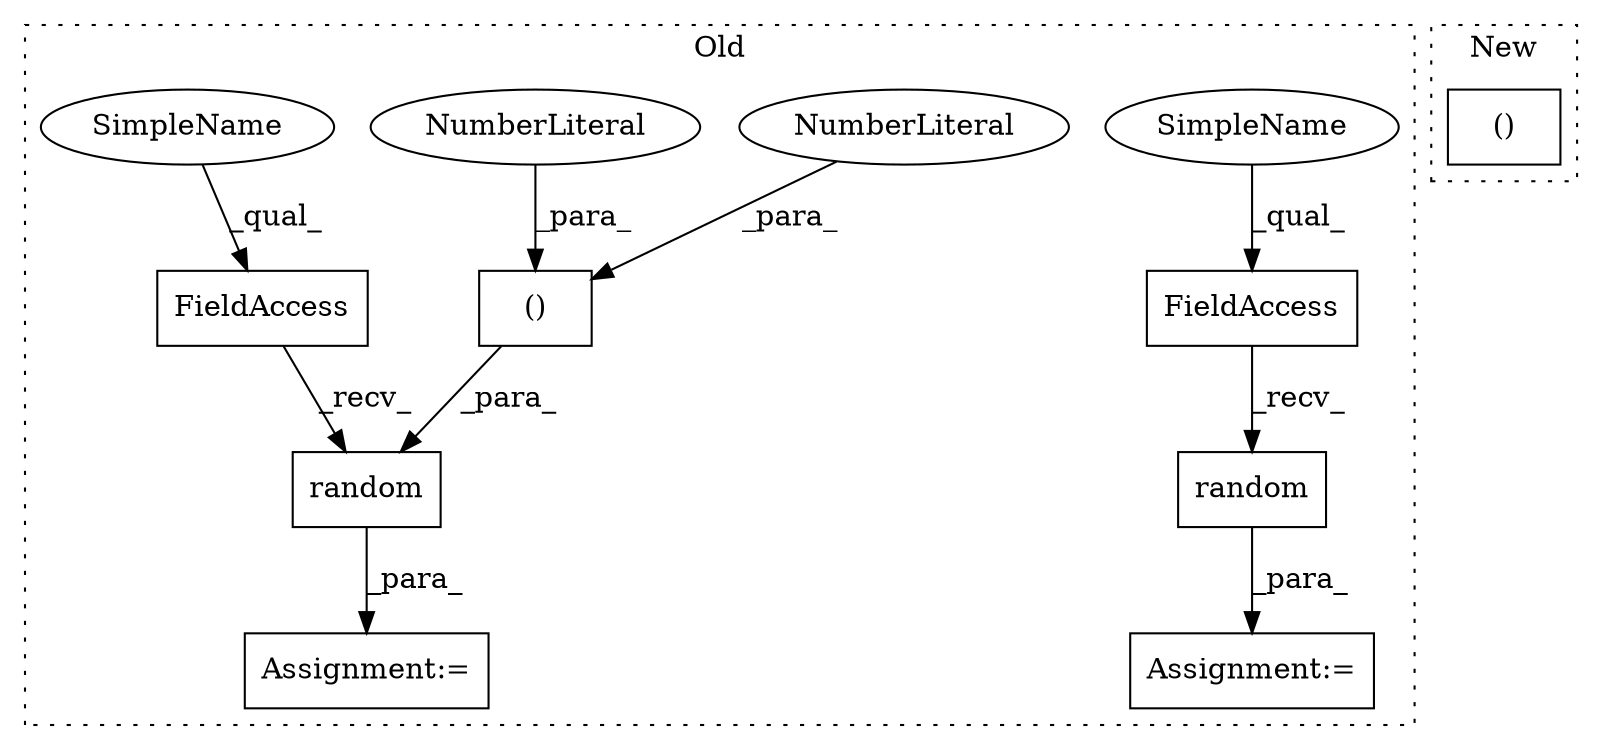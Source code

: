 digraph G {
subgraph cluster0 {
1 [label="random" a="32" s="42625,42643" l="7,1" shape="box"];
3 [label="Assignment:=" a="7" s="42611" l="1" shape="box"];
4 [label="FieldAccess" a="22" s="42612" l="12" shape="box"];
5 [label="()" a="106" s="42364" l="57" shape="box"];
6 [label="NumberLiteral" a="34" s="42378" l="1" shape="ellipse"];
7 [label="FieldAccess" a="22" s="42662" l="12" shape="box"];
8 [label="NumberLiteral" a="34" s="42406" l="1" shape="ellipse"];
9 [label="random" a="32" s="42675,42694" l="7,1" shape="box"];
10 [label="Assignment:=" a="7" s="42660" l="1" shape="box"];
11 [label="SimpleName" a="42" s="42662" l="5" shape="ellipse"];
12 [label="SimpleName" a="42" s="42612" l="5" shape="ellipse"];
label = "Old";
style="dotted";
}
subgraph cluster1 {
2 [label="()" a="106" s="40561" l="164" shape="box"];
label = "New";
style="dotted";
}
1 -> 3 [label="_para_"];
4 -> 1 [label="_recv_"];
5 -> 1 [label="_para_"];
6 -> 5 [label="_para_"];
7 -> 9 [label="_recv_"];
8 -> 5 [label="_para_"];
9 -> 10 [label="_para_"];
11 -> 7 [label="_qual_"];
12 -> 4 [label="_qual_"];
}